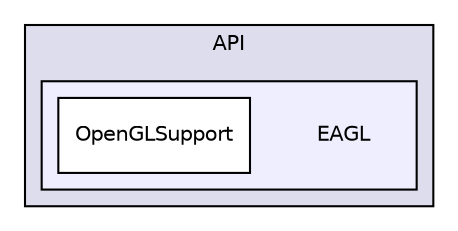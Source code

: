 digraph "PVR/SDK_3.4/Shell/API/EAGL" {
  compound=true
  node [ fontsize="10", fontname="Helvetica"];
  edge [ labelfontsize="10", labelfontname="Helvetica"];
  subgraph clusterdir_42ad26a6aa1f1f4d0ca646914997eecd {
    graph [ bgcolor="#ddddee", pencolor="black", label="API" fontname="Helvetica", fontsize="10", URL="dir_42ad26a6aa1f1f4d0ca646914997eecd.html"]
  subgraph clusterdir_b08b8ee5bec0af43876eb8f50f0c743c {
    graph [ bgcolor="#eeeeff", pencolor="black", label="" URL="dir_b08b8ee5bec0af43876eb8f50f0c743c.html"];
    dir_b08b8ee5bec0af43876eb8f50f0c743c [shape=plaintext label="EAGL"];
    dir_14e2413032e6f3af65e4ed41faa5c406 [shape=box label="OpenGLSupport" color="black" fillcolor="white" style="filled" URL="dir_14e2413032e6f3af65e4ed41faa5c406.html"];
  }
  }
}
